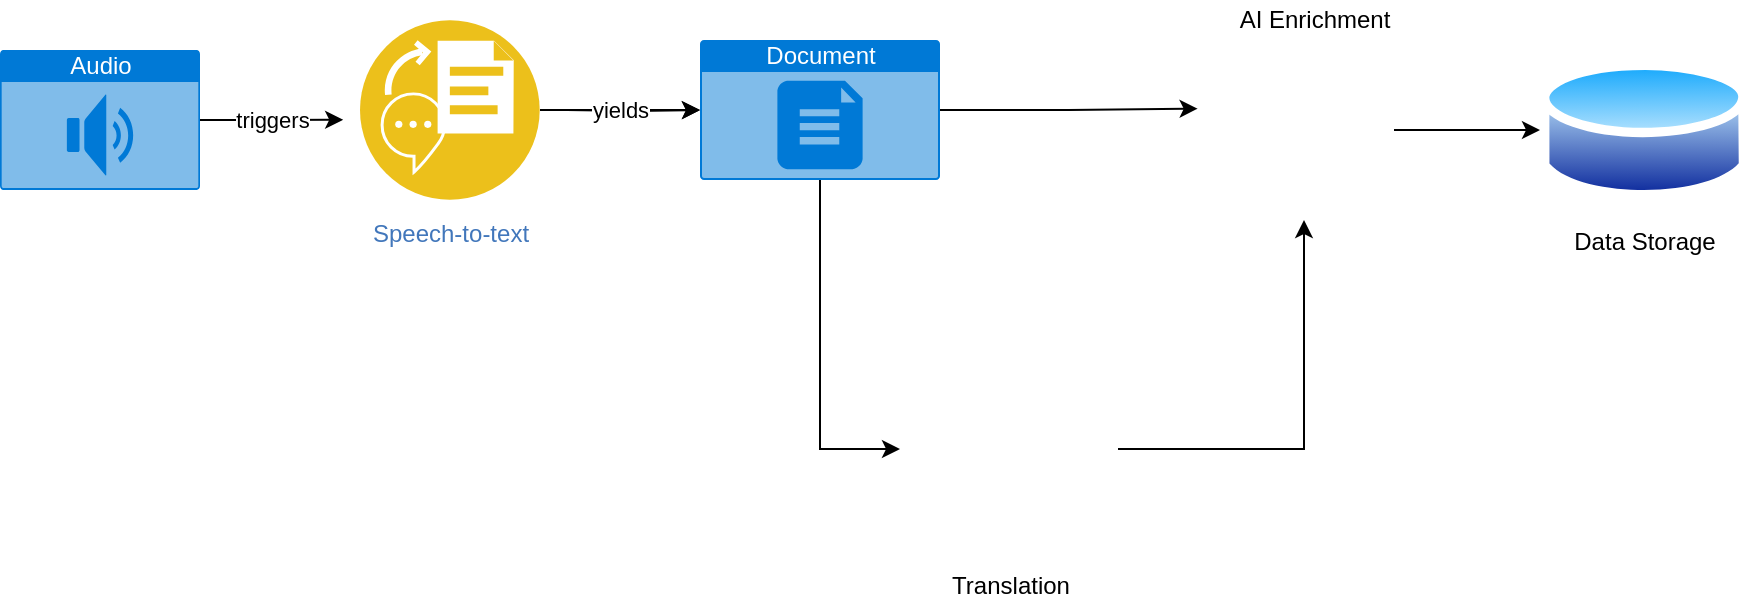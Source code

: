 <mxfile version="14.7.2" type="device"><diagram id="fRuYghmKcWbUCz_d0YnU" name="Page-1"><mxGraphModel dx="1829" dy="1033" grid="1" gridSize="10" guides="1" tooltips="1" connect="1" arrows="1" fold="1" page="1" pageScale="1" pageWidth="1100" pageHeight="850" math="0" shadow="0"><root><mxCell id="0"/><mxCell id="1" parent="0"/><mxCell id="tmUijYX-aCU4eR8GawXs-17" value="triggers" style="edgeStyle=orthogonalEdgeStyle;rounded=0;orthogonalLoop=1;jettySize=auto;html=1;exitX=1;exitY=0.5;exitDx=0;exitDy=0;exitPerimeter=0;entryX=0.014;entryY=0.561;entryDx=0;entryDy=0;entryPerimeter=0;" edge="1" parent="1" source="tmUijYX-aCU4eR8GawXs-1"><mxGeometry relative="1" as="geometry"><mxPoint x="281.587" y="269.88" as="targetPoint"/></mxGeometry></mxCell><mxCell id="tmUijYX-aCU4eR8GawXs-1" value="Audio" style="html=1;strokeColor=none;fillColor=#0079D6;labelPosition=center;verticalLabelPosition=middle;verticalAlign=top;align=center;fontSize=12;outlineConnect=0;spacingTop=-6;fontColor=#FFFFFF;shape=mxgraph.sitemap.audio;" vertex="1" parent="1"><mxGeometry x="110" y="235" width="100" height="70" as="geometry"/></mxCell><mxCell id="tmUijYX-aCU4eR8GawXs-18" style="edgeStyle=orthogonalEdgeStyle;rounded=0;orthogonalLoop=1;jettySize=auto;html=1;" edge="1" parent="1" target="tmUijYX-aCU4eR8GawXs-4"><mxGeometry relative="1" as="geometry"><mxPoint x="393.34" y="265" as="sourcePoint"/></mxGeometry></mxCell><mxCell id="tmUijYX-aCU4eR8GawXs-13" style="edgeStyle=orthogonalEdgeStyle;rounded=0;orthogonalLoop=1;jettySize=auto;html=1;exitX=1;exitY=0.5;exitDx=0;exitDy=0;entryX=0.5;entryY=1;entryDx=0;entryDy=0;" edge="1" parent="1" source="tmUijYX-aCU4eR8GawXs-3" target="tmUijYX-aCU4eR8GawXs-12"><mxGeometry relative="1" as="geometry"/></mxCell><mxCell id="tmUijYX-aCU4eR8GawXs-3" value="Translation" style="shape=image;html=1;verticalAlign=top;verticalLabelPosition=bottom;labelBackgroundColor=#ffffff;imageAspect=0;aspect=fixed;image=https://cdn4.iconfinder.com/data/icons/bussiness-and-media-outline/512/OUTLINE_Bussiness_and_Media-21-128.png" vertex="1" parent="1"><mxGeometry x="560" y="380" width="109" height="109" as="geometry"/></mxCell><mxCell id="tmUijYX-aCU4eR8GawXs-8" style="edgeStyle=orthogonalEdgeStyle;rounded=0;orthogonalLoop=1;jettySize=auto;html=1;exitX=0.5;exitY=1;exitDx=0;exitDy=0;exitPerimeter=0;entryX=0;entryY=0.5;entryDx=0;entryDy=0;" edge="1" parent="1" source="tmUijYX-aCU4eR8GawXs-4" target="tmUijYX-aCU4eR8GawXs-3"><mxGeometry relative="1" as="geometry"/></mxCell><mxCell id="tmUijYX-aCU4eR8GawXs-10" style="edgeStyle=orthogonalEdgeStyle;rounded=0;orthogonalLoop=1;jettySize=auto;html=1;exitX=1;exitY=0.5;exitDx=0;exitDy=0;exitPerimeter=0;entryX=-0.014;entryY=0.637;entryDx=0;entryDy=0;entryPerimeter=0;" edge="1" parent="1" source="tmUijYX-aCU4eR8GawXs-4"><mxGeometry relative="1" as="geometry"><mxPoint x="708.824" y="264.33" as="targetPoint"/></mxGeometry></mxCell><mxCell id="tmUijYX-aCU4eR8GawXs-4" value="Document" style="html=1;strokeColor=none;fillColor=#0079D6;labelPosition=center;verticalLabelPosition=middle;verticalAlign=top;align=center;fontSize=12;outlineConnect=0;spacingTop=-6;fontColor=#FFFFFF;shape=mxgraph.sitemap.document;" vertex="1" parent="1"><mxGeometry x="460" y="230" width="120" height="70" as="geometry"/></mxCell><mxCell id="tmUijYX-aCU4eR8GawXs-6" value="Data Storage" style="aspect=fixed;perimeter=ellipsePerimeter;html=1;align=center;shadow=0;dashed=0;spacingTop=3;image;image=img/lib/active_directory/database.svg;" vertex="1" parent="1"><mxGeometry x="880" y="236.5" width="104.05" height="77" as="geometry"/></mxCell><mxCell id="tmUijYX-aCU4eR8GawXs-11" value="AI Enrichment" style="text;html=1;align=center;verticalAlign=middle;resizable=0;points=[];autosize=1;strokeColor=none;" vertex="1" parent="1"><mxGeometry x="722" y="210" width="90" height="20" as="geometry"/></mxCell><mxCell id="tmUijYX-aCU4eR8GawXs-16" style="edgeStyle=orthogonalEdgeStyle;rounded=0;orthogonalLoop=1;jettySize=auto;html=1;exitX=1;exitY=0.5;exitDx=0;exitDy=0;entryX=0;entryY=0.5;entryDx=0;entryDy=0;" edge="1" parent="1" source="tmUijYX-aCU4eR8GawXs-12" target="tmUijYX-aCU4eR8GawXs-6"><mxGeometry relative="1" as="geometry"/></mxCell><mxCell id="tmUijYX-aCU4eR8GawXs-12" value="" style="shape=image;html=1;verticalAlign=top;verticalLabelPosition=bottom;labelBackgroundColor=#ffffff;imageAspect=0;aspect=fixed;image=https://cdn1.iconfinder.com/data/icons/medical-line-33/32/medical_Heart_Rate-128.png" vertex="1" parent="1"><mxGeometry x="717" y="230" width="90" height="90" as="geometry"/></mxCell><mxCell id="tmUijYX-aCU4eR8GawXs-20" value="yields" style="edgeStyle=orthogonalEdgeStyle;rounded=0;orthogonalLoop=1;jettySize=auto;html=1;" edge="1" parent="1" source="tmUijYX-aCU4eR8GawXs-19" target="tmUijYX-aCU4eR8GawXs-4"><mxGeometry relative="1" as="geometry"/></mxCell><mxCell id="tmUijYX-aCU4eR8GawXs-19" value="Speech-to-text" style="aspect=fixed;perimeter=ellipsePerimeter;html=1;align=center;shadow=0;dashed=0;fontColor=#4277BB;labelBackgroundColor=#ffffff;fontSize=12;spacingTop=3;image;image=img/lib/ibm/applications/speech_to_text.svg;" vertex="1" parent="1"><mxGeometry x="290" y="220" width="90" height="90" as="geometry"/></mxCell></root></mxGraphModel></diagram></mxfile>